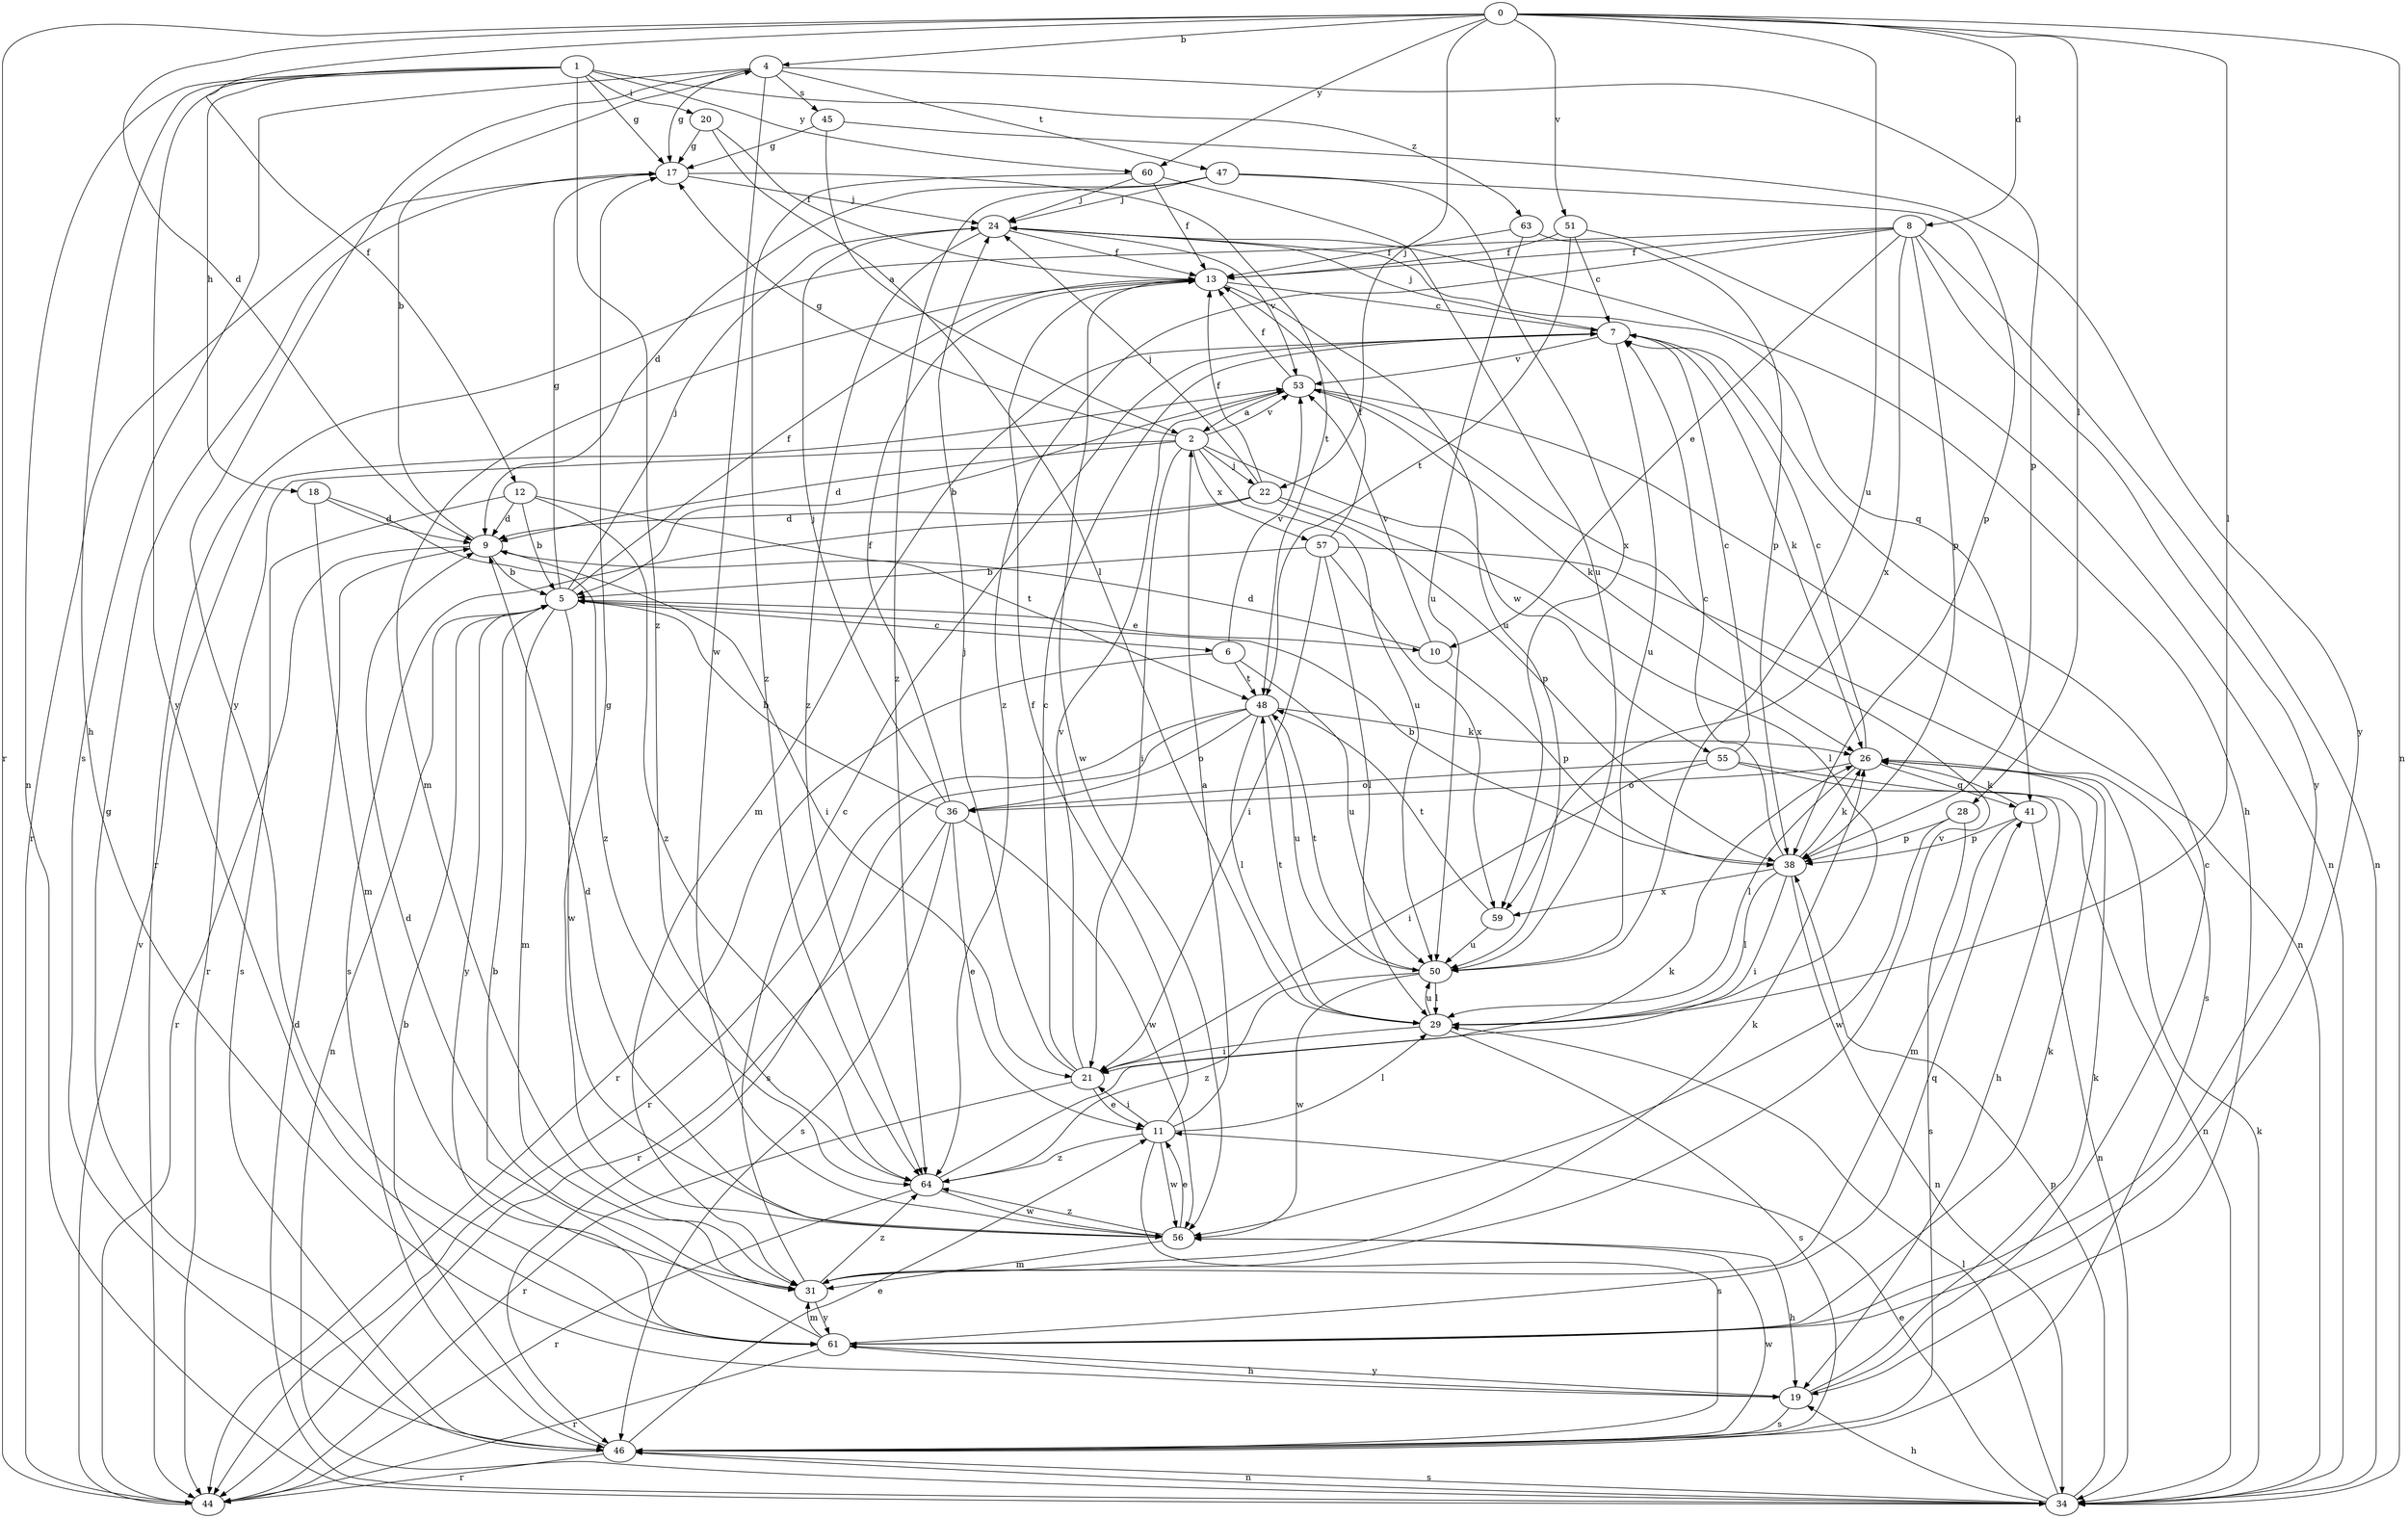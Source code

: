 strict digraph  {
0;
1;
2;
4;
5;
6;
7;
8;
9;
10;
11;
12;
13;
17;
18;
19;
20;
21;
22;
24;
26;
28;
29;
31;
34;
36;
38;
41;
44;
45;
46;
47;
48;
50;
51;
53;
55;
56;
57;
59;
60;
61;
63;
64;
0 -> 4  [label=b];
0 -> 8  [label=d];
0 -> 9  [label=d];
0 -> 12  [label=f];
0 -> 22  [label=j];
0 -> 28  [label=l];
0 -> 29  [label=l];
0 -> 34  [label=n];
0 -> 44  [label=r];
0 -> 50  [label=u];
0 -> 51  [label=v];
0 -> 60  [label=y];
1 -> 17  [label=g];
1 -> 18  [label=h];
1 -> 19  [label=h];
1 -> 20  [label=i];
1 -> 34  [label=n];
1 -> 60  [label=y];
1 -> 61  [label=y];
1 -> 63  [label=z];
1 -> 64  [label=z];
2 -> 9  [label=d];
2 -> 17  [label=g];
2 -> 21  [label=i];
2 -> 22  [label=j];
2 -> 44  [label=r];
2 -> 50  [label=u];
2 -> 53  [label=v];
2 -> 55  [label=w];
2 -> 57  [label=x];
4 -> 17  [label=g];
4 -> 38  [label=p];
4 -> 45  [label=s];
4 -> 46  [label=s];
4 -> 47  [label=t];
4 -> 56  [label=w];
4 -> 61  [label=y];
5 -> 6  [label=c];
5 -> 10  [label=e];
5 -> 13  [label=f];
5 -> 17  [label=g];
5 -> 24  [label=j];
5 -> 31  [label=m];
5 -> 34  [label=n];
5 -> 56  [label=w];
5 -> 61  [label=y];
6 -> 44  [label=r];
6 -> 48  [label=t];
6 -> 50  [label=u];
6 -> 53  [label=v];
7 -> 24  [label=j];
7 -> 26  [label=k];
7 -> 31  [label=m];
7 -> 50  [label=u];
7 -> 53  [label=v];
8 -> 10  [label=e];
8 -> 13  [label=f];
8 -> 34  [label=n];
8 -> 38  [label=p];
8 -> 44  [label=r];
8 -> 59  [label=x];
8 -> 61  [label=y];
8 -> 64  [label=z];
9 -> 4  [label=b];
9 -> 5  [label=b];
9 -> 21  [label=i];
9 -> 44  [label=r];
10 -> 9  [label=d];
10 -> 38  [label=p];
10 -> 53  [label=v];
11 -> 2  [label=a];
11 -> 13  [label=f];
11 -> 21  [label=i];
11 -> 29  [label=l];
11 -> 46  [label=s];
11 -> 56  [label=w];
11 -> 64  [label=z];
12 -> 5  [label=b];
12 -> 9  [label=d];
12 -> 46  [label=s];
12 -> 48  [label=t];
12 -> 64  [label=z];
13 -> 7  [label=c];
13 -> 31  [label=m];
13 -> 50  [label=u];
13 -> 56  [label=w];
17 -> 24  [label=j];
17 -> 44  [label=r];
17 -> 48  [label=t];
18 -> 9  [label=d];
18 -> 31  [label=m];
18 -> 64  [label=z];
19 -> 7  [label=c];
19 -> 26  [label=k];
19 -> 46  [label=s];
19 -> 61  [label=y];
20 -> 13  [label=f];
20 -> 17  [label=g];
20 -> 29  [label=l];
21 -> 7  [label=c];
21 -> 11  [label=e];
21 -> 24  [label=j];
21 -> 44  [label=r];
21 -> 53  [label=v];
22 -> 9  [label=d];
22 -> 13  [label=f];
22 -> 24  [label=j];
22 -> 29  [label=l];
22 -> 38  [label=p];
22 -> 46  [label=s];
24 -> 13  [label=f];
24 -> 19  [label=h];
24 -> 41  [label=q];
24 -> 53  [label=v];
24 -> 64  [label=z];
26 -> 7  [label=c];
26 -> 29  [label=l];
26 -> 36  [label=o];
26 -> 41  [label=q];
28 -> 38  [label=p];
28 -> 46  [label=s];
28 -> 56  [label=w];
29 -> 21  [label=i];
29 -> 46  [label=s];
29 -> 48  [label=t];
29 -> 50  [label=u];
31 -> 7  [label=c];
31 -> 9  [label=d];
31 -> 26  [label=k];
31 -> 53  [label=v];
31 -> 61  [label=y];
31 -> 64  [label=z];
34 -> 9  [label=d];
34 -> 11  [label=e];
34 -> 19  [label=h];
34 -> 26  [label=k];
34 -> 29  [label=l];
34 -> 38  [label=p];
34 -> 46  [label=s];
36 -> 5  [label=b];
36 -> 11  [label=e];
36 -> 13  [label=f];
36 -> 24  [label=j];
36 -> 44  [label=r];
36 -> 46  [label=s];
36 -> 56  [label=w];
38 -> 5  [label=b];
38 -> 7  [label=c];
38 -> 21  [label=i];
38 -> 26  [label=k];
38 -> 29  [label=l];
38 -> 34  [label=n];
38 -> 59  [label=x];
41 -> 26  [label=k];
41 -> 31  [label=m];
41 -> 34  [label=n];
41 -> 38  [label=p];
44 -> 53  [label=v];
45 -> 2  [label=a];
45 -> 17  [label=g];
45 -> 61  [label=y];
46 -> 5  [label=b];
46 -> 11  [label=e];
46 -> 17  [label=g];
46 -> 34  [label=n];
46 -> 44  [label=r];
46 -> 56  [label=w];
47 -> 9  [label=d];
47 -> 24  [label=j];
47 -> 38  [label=p];
47 -> 59  [label=x];
47 -> 64  [label=z];
48 -> 26  [label=k];
48 -> 29  [label=l];
48 -> 36  [label=o];
48 -> 44  [label=r];
48 -> 46  [label=s];
48 -> 50  [label=u];
50 -> 29  [label=l];
50 -> 48  [label=t];
50 -> 56  [label=w];
50 -> 64  [label=z];
51 -> 7  [label=c];
51 -> 13  [label=f];
51 -> 34  [label=n];
51 -> 48  [label=t];
53 -> 2  [label=a];
53 -> 5  [label=b];
53 -> 13  [label=f];
53 -> 26  [label=k];
53 -> 34  [label=n];
55 -> 7  [label=c];
55 -> 19  [label=h];
55 -> 21  [label=i];
55 -> 34  [label=n];
55 -> 36  [label=o];
56 -> 9  [label=d];
56 -> 11  [label=e];
56 -> 17  [label=g];
56 -> 19  [label=h];
56 -> 31  [label=m];
56 -> 64  [label=z];
57 -> 5  [label=b];
57 -> 13  [label=f];
57 -> 21  [label=i];
57 -> 29  [label=l];
57 -> 46  [label=s];
57 -> 59  [label=x];
59 -> 48  [label=t];
59 -> 50  [label=u];
60 -> 13  [label=f];
60 -> 24  [label=j];
60 -> 50  [label=u];
60 -> 64  [label=z];
61 -> 5  [label=b];
61 -> 19  [label=h];
61 -> 26  [label=k];
61 -> 31  [label=m];
61 -> 41  [label=q];
61 -> 44  [label=r];
63 -> 13  [label=f];
63 -> 38  [label=p];
63 -> 50  [label=u];
64 -> 26  [label=k];
64 -> 44  [label=r];
64 -> 56  [label=w];
}

